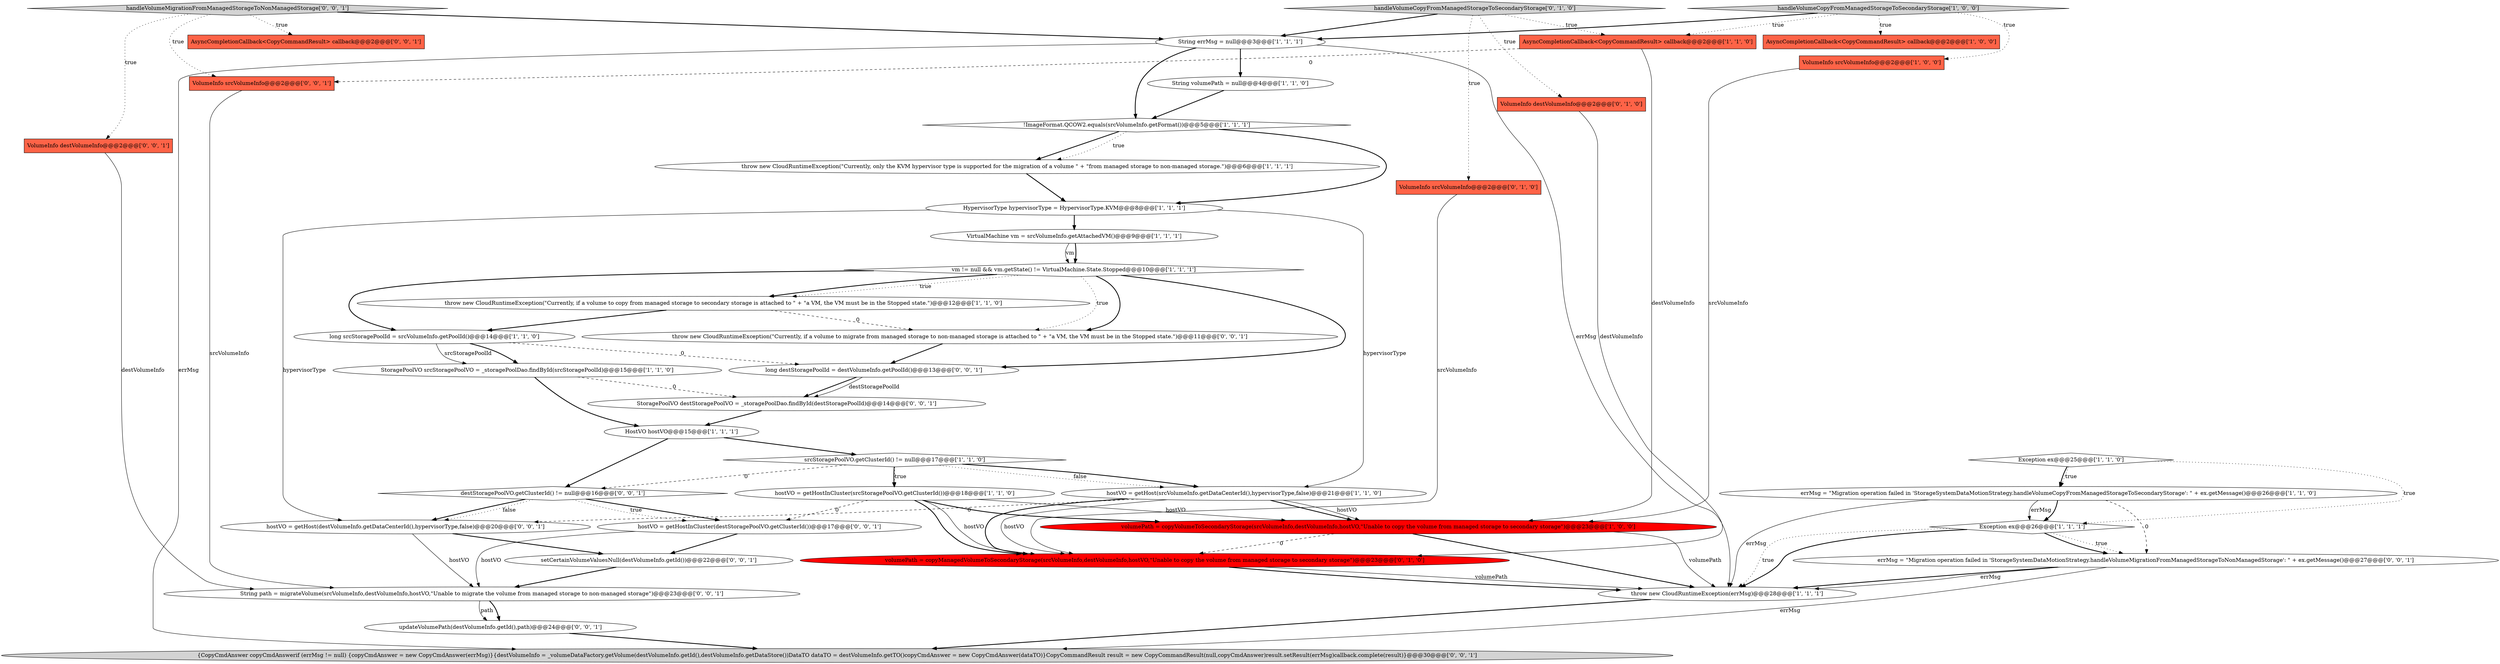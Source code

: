 digraph {
3 [style = filled, label = "srcStoragePoolVO.getClusterId() != null@@@17@@@['1', '1', '0']", fillcolor = white, shape = diamond image = "AAA0AAABBB1BBB"];
10 [style = filled, label = "String volumePath = null@@@4@@@['1', '1', '0']", fillcolor = white, shape = ellipse image = "AAA0AAABBB1BBB"];
24 [style = filled, label = "VolumeInfo destVolumeInfo@@@2@@@['0', '1', '0']", fillcolor = tomato, shape = box image = "AAA0AAABBB2BBB"];
7 [style = filled, label = "VolumeInfo srcVolumeInfo@@@2@@@['1', '0', '0']", fillcolor = tomato, shape = box image = "AAA0AAABBB1BBB"];
18 [style = filled, label = "throw new CloudRuntimeException(errMsg)@@@28@@@['1', '1', '1']", fillcolor = white, shape = ellipse image = "AAA0AAABBB1BBB"];
26 [style = filled, label = "volumePath = copyManagedVolumeToSecondaryStorage(srcVolumeInfo,destVolumeInfo,hostVO,\"Unable to copy the volume from managed storage to secondary storage\")@@@23@@@['0', '1', '0']", fillcolor = red, shape = ellipse image = "AAA1AAABBB2BBB"];
35 [style = filled, label = "StoragePoolVO destStoragePoolVO = _storagePoolDao.findById(destStoragePoolId)@@@14@@@['0', '0', '1']", fillcolor = white, shape = ellipse image = "AAA0AAABBB3BBB"];
20 [style = filled, label = "long srcStoragePoolId = srcVolumeInfo.getPoolId()@@@14@@@['1', '1', '0']", fillcolor = white, shape = ellipse image = "AAA0AAABBB1BBB"];
37 [style = filled, label = "updateVolumePath(destVolumeInfo.getId(),path)@@@24@@@['0', '0', '1']", fillcolor = white, shape = ellipse image = "AAA0AAABBB3BBB"];
38 [style = filled, label = "setCertainVolumeValuesNull(destVolumeInfo.getId())@@@22@@@['0', '0', '1']", fillcolor = white, shape = ellipse image = "AAA0AAABBB3BBB"];
11 [style = filled, label = "VirtualMachine vm = srcVolumeInfo.getAttachedVM()@@@9@@@['1', '1', '1']", fillcolor = white, shape = ellipse image = "AAA0AAABBB1BBB"];
39 [style = filled, label = "long destStoragePoolId = destVolumeInfo.getPoolId()@@@13@@@['0', '0', '1']", fillcolor = white, shape = ellipse image = "AAA0AAABBB3BBB"];
27 [style = filled, label = "VolumeInfo destVolumeInfo@@@2@@@['0', '0', '1']", fillcolor = tomato, shape = box image = "AAA0AAABBB3BBB"];
32 [style = filled, label = "{CopyCmdAnswer copyCmdAnswerif (errMsg != null) {copyCmdAnswer = new CopyCmdAnswer(errMsg)}{destVolumeInfo = _volumeDataFactory.getVolume(destVolumeInfo.getId(),destVolumeInfo.getDataStore())DataTO dataTO = destVolumeInfo.getTO()copyCmdAnswer = new CopyCmdAnswer(dataTO)}CopyCommandResult result = new CopyCommandResult(null,copyCmdAnswer)result.setResult(errMsg)callback.complete(result)}@@@30@@@['0', '0', '1']", fillcolor = lightgray, shape = ellipse image = "AAA0AAABBB3BBB"];
23 [style = filled, label = "handleVolumeCopyFromManagedStorageToSecondaryStorage['0', '1', '0']", fillcolor = lightgray, shape = diamond image = "AAA0AAABBB2BBB"];
22 [style = filled, label = "String errMsg = null@@@3@@@['1', '1', '1']", fillcolor = white, shape = ellipse image = "AAA0AAABBB1BBB"];
2 [style = filled, label = "hostVO = getHost(srcVolumeInfo.getDataCenterId(),hypervisorType,false)@@@21@@@['1', '1', '0']", fillcolor = white, shape = ellipse image = "AAA0AAABBB1BBB"];
16 [style = filled, label = "AsyncCompletionCallback<CopyCommandResult> callback@@@2@@@['1', '1', '0']", fillcolor = tomato, shape = box image = "AAA0AAABBB1BBB"];
4 [style = filled, label = "errMsg = \"Migration operation failed in 'StorageSystemDataMotionStrategy.handleVolumeCopyFromManagedStorageToSecondaryStorage': \" + ex.getMessage()@@@26@@@['1', '1', '0']", fillcolor = white, shape = ellipse image = "AAA0AAABBB1BBB"];
19 [style = filled, label = "!ImageFormat.QCOW2.equals(srcVolumeInfo.getFormat())@@@5@@@['1', '1', '1']", fillcolor = white, shape = diamond image = "AAA0AAABBB1BBB"];
8 [style = filled, label = "throw new CloudRuntimeException(\"Currently, if a volume to copy from managed storage to secondary storage is attached to \" + \"a VM, the VM must be in the Stopped state.\")@@@12@@@['1', '1', '0']", fillcolor = white, shape = ellipse image = "AAA0AAABBB1BBB"];
30 [style = filled, label = "hostVO = getHost(destVolumeInfo.getDataCenterId(),hypervisorType,false)@@@20@@@['0', '0', '1']", fillcolor = white, shape = ellipse image = "AAA0AAABBB3BBB"];
29 [style = filled, label = "hostVO = getHostInCluster(destStoragePoolVO.getClusterId())@@@17@@@['0', '0', '1']", fillcolor = white, shape = ellipse image = "AAA0AAABBB3BBB"];
25 [style = filled, label = "VolumeInfo srcVolumeInfo@@@2@@@['0', '1', '0']", fillcolor = tomato, shape = box image = "AAA0AAABBB2BBB"];
31 [style = filled, label = "destStoragePoolVO.getClusterId() != null@@@16@@@['0', '0', '1']", fillcolor = white, shape = diamond image = "AAA0AAABBB3BBB"];
1 [style = filled, label = "Exception ex@@@25@@@['1', '1', '0']", fillcolor = white, shape = diamond image = "AAA0AAABBB1BBB"];
33 [style = filled, label = "VolumeInfo srcVolumeInfo@@@2@@@['0', '0', '1']", fillcolor = tomato, shape = box image = "AAA0AAABBB3BBB"];
5 [style = filled, label = "vm != null && vm.getState() != VirtualMachine.State.Stopped@@@10@@@['1', '1', '1']", fillcolor = white, shape = diamond image = "AAA0AAABBB1BBB"];
21 [style = filled, label = "handleVolumeCopyFromManagedStorageToSecondaryStorage['1', '0', '0']", fillcolor = lightgray, shape = diamond image = "AAA0AAABBB1BBB"];
13 [style = filled, label = "HypervisorType hypervisorType = HypervisorType.KVM@@@8@@@['1', '1', '1']", fillcolor = white, shape = ellipse image = "AAA0AAABBB1BBB"];
34 [style = filled, label = "throw new CloudRuntimeException(\"Currently, if a volume to migrate from managed storage to non-managed storage is attached to \" + \"a VM, the VM must be in the Stopped state.\")@@@11@@@['0', '0', '1']", fillcolor = white, shape = ellipse image = "AAA0AAABBB3BBB"];
12 [style = filled, label = "throw new CloudRuntimeException(\"Currently, only the KVM hypervisor type is supported for the migration of a volume \" + \"from managed storage to non-managed storage.\")@@@6@@@['1', '1', '1']", fillcolor = white, shape = ellipse image = "AAA0AAABBB1BBB"];
14 [style = filled, label = "Exception ex@@@26@@@['1', '1', '1']", fillcolor = white, shape = diamond image = "AAA0AAABBB1BBB"];
9 [style = filled, label = "StoragePoolVO srcStoragePoolVO = _storagePoolDao.findById(srcStoragePoolId)@@@15@@@['1', '1', '0']", fillcolor = white, shape = ellipse image = "AAA0AAABBB1BBB"];
15 [style = filled, label = "volumePath = copyVolumeToSecondaryStorage(srcVolumeInfo,destVolumeInfo,hostVO,\"Unable to copy the volume from managed storage to secondary storage\")@@@23@@@['1', '0', '0']", fillcolor = red, shape = ellipse image = "AAA1AAABBB1BBB"];
6 [style = filled, label = "HostVO hostVO@@@15@@@['1', '1', '1']", fillcolor = white, shape = ellipse image = "AAA0AAABBB1BBB"];
28 [style = filled, label = "AsyncCompletionCallback<CopyCommandResult> callback@@@2@@@['0', '0', '1']", fillcolor = tomato, shape = box image = "AAA0AAABBB3BBB"];
36 [style = filled, label = "errMsg = \"Migration operation failed in 'StorageSystemDataMotionStrategy.handleVolumeMigrationFromManagedStorageToNonManagedStorage': \" + ex.getMessage()@@@27@@@['0', '0', '1']", fillcolor = white, shape = ellipse image = "AAA0AAABBB3BBB"];
0 [style = filled, label = "AsyncCompletionCallback<CopyCommandResult> callback@@@2@@@['1', '0', '0']", fillcolor = tomato, shape = box image = "AAA0AAABBB1BBB"];
41 [style = filled, label = "handleVolumeMigrationFromManagedStorageToNonManagedStorage['0', '0', '1']", fillcolor = lightgray, shape = diamond image = "AAA0AAABBB3BBB"];
17 [style = filled, label = "hostVO = getHostInCluster(srcStoragePoolVO.getClusterId())@@@18@@@['1', '1', '0']", fillcolor = white, shape = ellipse image = "AAA0AAABBB1BBB"];
40 [style = filled, label = "String path = migrateVolume(srcVolumeInfo,destVolumeInfo,hostVO,\"Unable to migrate the volume from managed storage to non-managed storage\")@@@23@@@['0', '0', '1']", fillcolor = white, shape = ellipse image = "AAA0AAABBB3BBB"];
6->3 [style = bold, label=""];
2->26 [style = bold, label=""];
5->20 [style = bold, label=""];
20->9 [style = bold, label=""];
20->9 [style = solid, label="srcStoragePoolId"];
10->19 [style = bold, label=""];
13->30 [style = solid, label="hypervisorType"];
9->6 [style = bold, label=""];
5->34 [style = bold, label=""];
33->40 [style = solid, label="srcVolumeInfo"];
17->26 [style = solid, label="hostVO"];
23->22 [style = bold, label=""];
8->20 [style = bold, label=""];
4->36 [style = dashed, label="0"];
21->7 [style = dotted, label="true"];
2->15 [style = bold, label=""];
31->30 [style = bold, label=""];
36->18 [style = bold, label=""];
18->32 [style = bold, label=""];
37->32 [style = bold, label=""];
41->22 [style = bold, label=""];
41->33 [style = dotted, label="true"];
16->33 [style = dashed, label="0"];
29->40 [style = solid, label="hostVO"];
20->39 [style = dashed, label="0"];
14->18 [style = dotted, label="true"];
40->37 [style = bold, label=""];
2->26 [style = solid, label="hostVO"];
15->18 [style = solid, label="volumePath"];
1->4 [style = bold, label=""];
19->12 [style = bold, label=""];
5->39 [style = bold, label=""];
3->31 [style = dashed, label="0"];
21->0 [style = dotted, label="true"];
41->28 [style = dotted, label="true"];
8->34 [style = dashed, label="0"];
31->29 [style = bold, label=""];
1->4 [style = dotted, label="true"];
2->30 [style = dashed, label="0"];
13->11 [style = bold, label=""];
26->18 [style = solid, label="volumePath"];
19->13 [style = bold, label=""];
3->2 [style = bold, label=""];
5->34 [style = dotted, label="true"];
21->22 [style = bold, label=""];
39->35 [style = bold, label=""];
36->18 [style = solid, label="errMsg"];
22->18 [style = solid, label="errMsg"];
17->15 [style = bold, label=""];
15->26 [style = dashed, label="0"];
14->18 [style = bold, label=""];
29->38 [style = bold, label=""];
3->17 [style = dotted, label="true"];
21->16 [style = dotted, label="true"];
5->8 [style = dotted, label="true"];
31->29 [style = dotted, label="true"];
23->24 [style = dotted, label="true"];
14->36 [style = bold, label=""];
23->16 [style = dotted, label="true"];
4->14 [style = bold, label=""];
16->15 [style = solid, label="destVolumeInfo"];
22->19 [style = bold, label=""];
30->40 [style = solid, label="hostVO"];
19->12 [style = dotted, label="true"];
17->15 [style = solid, label="hostVO"];
9->35 [style = dashed, label="0"];
12->13 [style = bold, label=""];
11->5 [style = bold, label=""];
25->26 [style = solid, label="srcVolumeInfo"];
39->35 [style = solid, label="destStoragePoolId"];
34->39 [style = bold, label=""];
22->10 [style = bold, label=""];
3->17 [style = bold, label=""];
40->37 [style = solid, label="path"];
38->40 [style = bold, label=""];
23->25 [style = dotted, label="true"];
7->15 [style = solid, label="srcVolumeInfo"];
5->8 [style = bold, label=""];
30->38 [style = bold, label=""];
17->26 [style = bold, label=""];
41->27 [style = dotted, label="true"];
35->6 [style = bold, label=""];
11->5 [style = solid, label="vm"];
22->32 [style = solid, label="errMsg"];
4->18 [style = solid, label="errMsg"];
24->26 [style = solid, label="destVolumeInfo"];
27->40 [style = solid, label="destVolumeInfo"];
1->14 [style = dotted, label="true"];
17->29 [style = dashed, label="0"];
36->32 [style = solid, label="errMsg"];
15->18 [style = bold, label=""];
14->36 [style = dotted, label="true"];
6->31 [style = bold, label=""];
4->14 [style = solid, label="errMsg"];
2->15 [style = solid, label="hostVO"];
3->2 [style = dotted, label="false"];
13->2 [style = solid, label="hypervisorType"];
31->30 [style = dotted, label="false"];
26->18 [style = bold, label=""];
}
